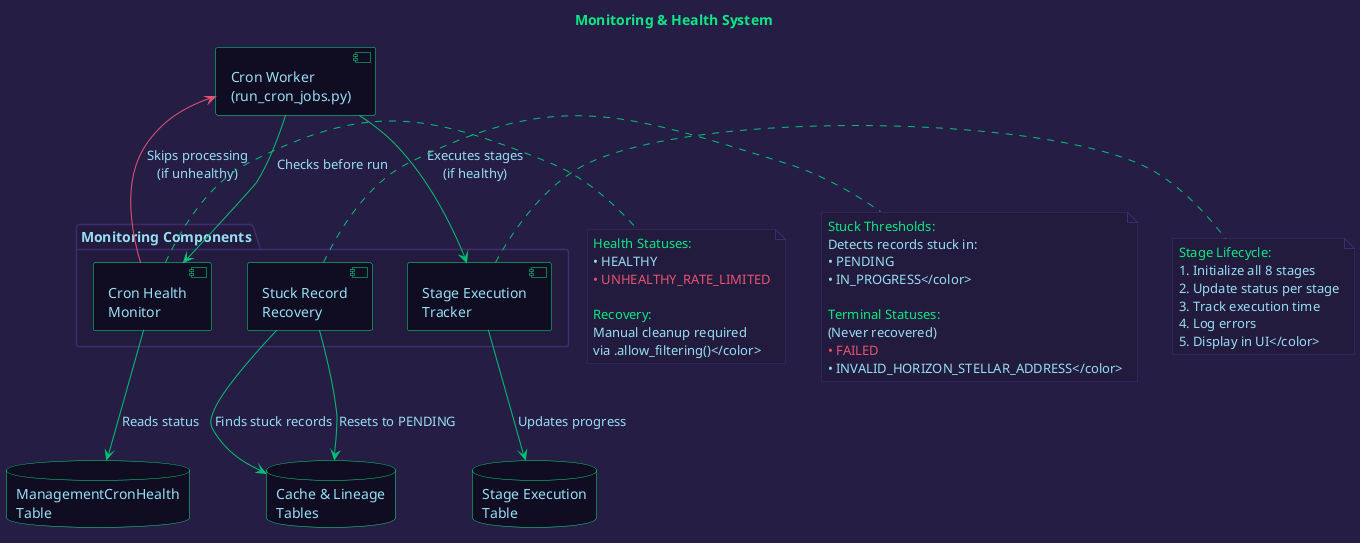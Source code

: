 @startuml Monitoring System

skinparam backgroundColor #261D45
skinparam defaultFontColor #96DDF2

skinparam component {
  BackgroundColor #100D23
  BorderColor #0BE784
  FontColor #96DDF2
  ArrowColor #01C176
}

skinparam database {
  BackgroundColor #100D23
  BorderColor #0BE784
  FontColor #96DDF2
}

skinparam package {
  BackgroundColor #231B3D
  BorderColor #3f2c70
  FontColor #96DDF2
}

skinparam note {
  BackgroundColor #231B3D
  BorderColor #3f2c70
  FontColor #96DDF2
}

title <color:#0BE784>Monitoring & Health System</color>

package "Monitoring Components" #231B3D {
  component "Cron Health\nMonitor" as CronHealth
  component "Stuck Record\nRecovery" as Recovery
  component "Stage Execution\nTracker" as StageTracker
}

component "Cron Worker\n(run_cron_jobs.py)" as CronWorker

database "ManagementCronHealth\nTable" as HealthDB
database "Stage Execution\nTable" as StageDB
database "Cache & Lineage\nTables" as DataDB

CronWorker -[#01C176]-> CronHealth : "Checks before run"
CronHealth -[#01C176]-> HealthDB : "Reads status"

CronWorker -[#01C176]-> StageTracker : "Executes stages\n(if healthy)"
StageTracker -[#01C176]-> StageDB : "Updates progress"

CronHealth -[#E5526F]-> CronWorker : "Skips processing\n(if unhealthy)"

Recovery -[#01C176]-> DataDB : "Finds stuck records"
Recovery -[#01C176]-> DataDB : "Resets to PENDING"

note right of CronHealth #231B3D
  <color:#0BE784>Health Statuses:</color>
  <color:#96DDF2>• HEALTHY</color>
  <color:#E5526F>• UNHEALTHY_RATE_LIMITED</color>
  
  <color:#0BE784>Recovery:</color>
  <color:#96DDF2>Manual cleanup required
  via .allow_filtering()</color>
end note

note right of Recovery #231B3D
  <color:#0BE784>Stuck Thresholds:</color>
  <color:#96DDF2>Detects records stuck in:
  • PENDING
  • IN_PROGRESS</color>
  
  <color:#0BE784>Terminal Statuses:</color>
  <color:#96DDF2>(Never recovered)</color>
  <color:#E5526F>• FAILED
  • INVALID_HORIZON_STELLAR_ADDRESS</color>
end note

note right of StageTracker #231B3D
  <color:#0BE784>Stage Lifecycle:</color>
  <color:#96DDF2>1. Initialize all 8 stages
  2. Update status per stage
  3. Track execution time
  4. Log errors
  5. Display in UI</color>
end note

@enduml
